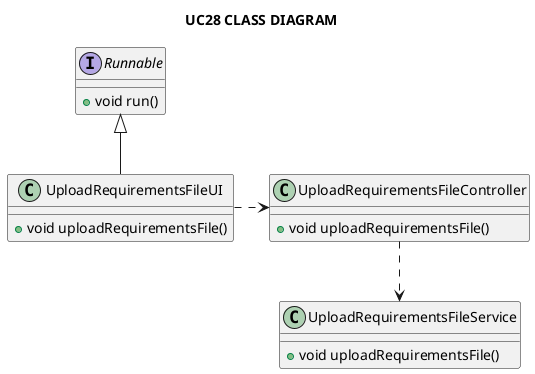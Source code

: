 @startuml

title UC28 CLASS DIAGRAM

interface Runnable {
    +void run()
}

class UploadRequirementsFileUI {
    +void uploadRequirementsFile()
}

class UploadRequirementsFileController {
    +void uploadRequirementsFile()
}

class UploadRequirementsFileService {
    +void uploadRequirementsFile()
}

UploadRequirementsFileUI -up-|> Runnable
UploadRequirementsFileUI .r.> UploadRequirementsFileController
UploadRequirementsFileController ..> UploadRequirementsFileService

@enduml